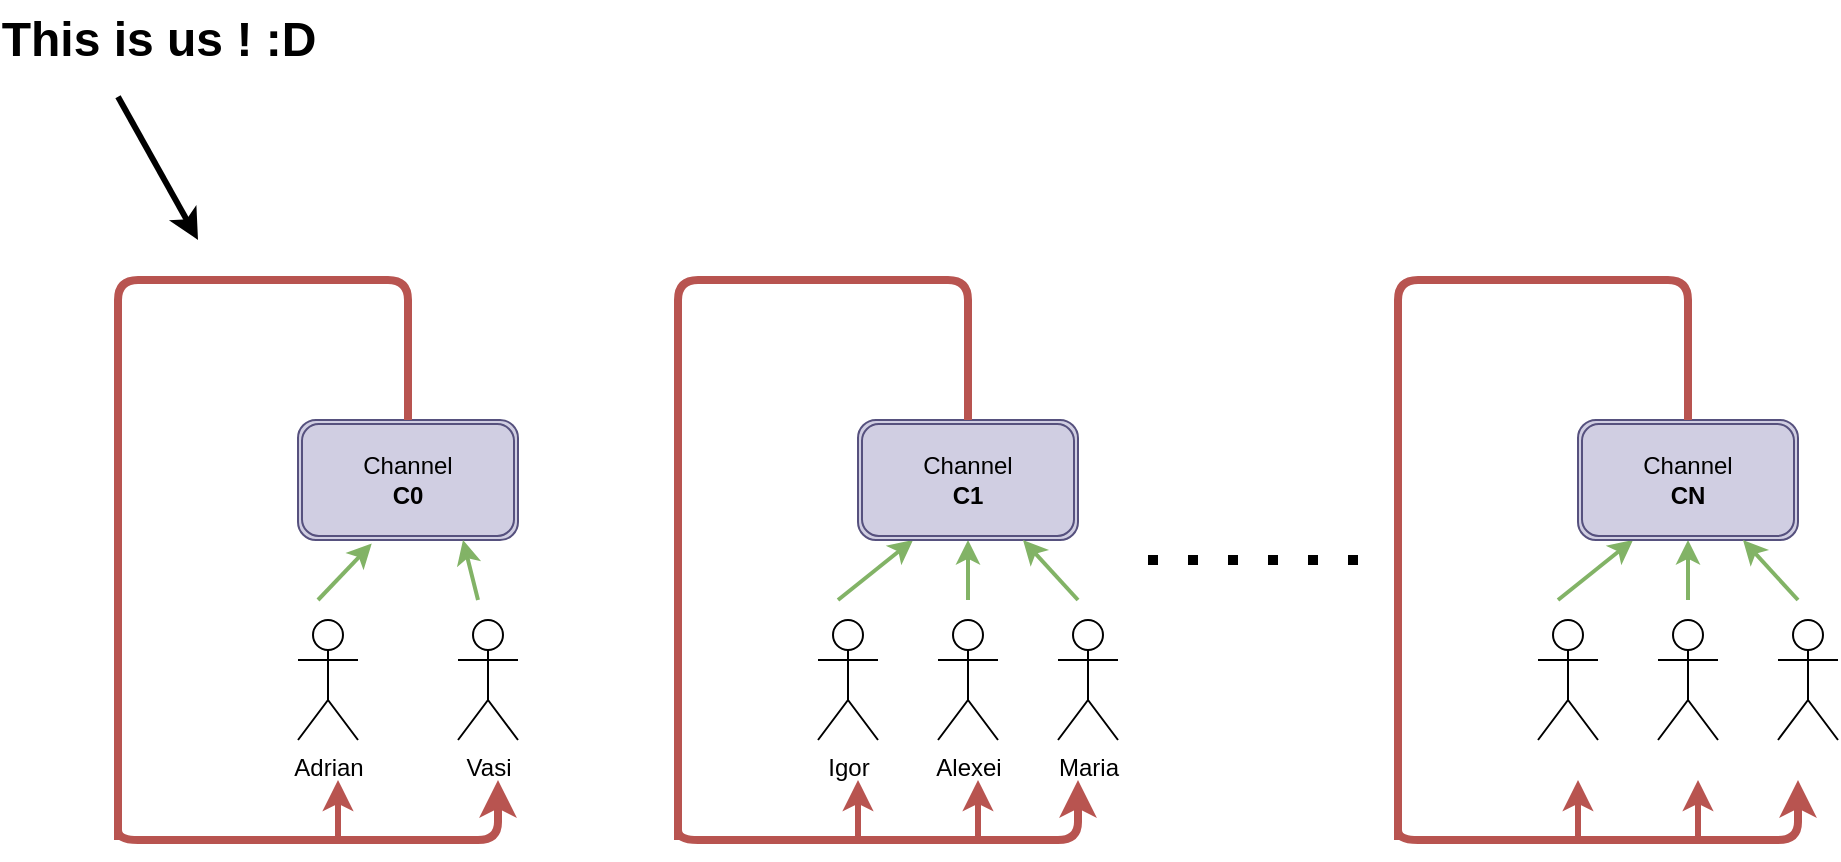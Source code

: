 <mxfile version="14.0.1" type="device"><diagram id="z2fTcZ8MCMzixOPGZ3_H" name="Page-1"><mxGraphModel dx="1038" dy="1648" grid="1" gridSize="10" guides="1" tooltips="1" connect="1" arrows="1" fold="1" page="1" pageScale="1" pageWidth="850" pageHeight="1100" math="0" shadow="0"><root><mxCell id="0"/><mxCell id="1" parent="0"/><mxCell id="9TYIYF7pl11qV4emjWzo-11" value="Igor" style="shape=umlActor;verticalLabelPosition=bottom;verticalAlign=top;html=1;outlineConnect=0;" vertex="1" parent="1"><mxGeometry x="490" y="230" width="30" height="60" as="geometry"/></mxCell><mxCell id="9TYIYF7pl11qV4emjWzo-12" value="Alexei" style="shape=umlActor;verticalLabelPosition=bottom;verticalAlign=top;html=1;outlineConnect=0;" vertex="1" parent="1"><mxGeometry x="550" y="230" width="30" height="60" as="geometry"/></mxCell><mxCell id="9TYIYF7pl11qV4emjWzo-13" value="Maria" style="shape=umlActor;verticalLabelPosition=bottom;verticalAlign=top;html=1;outlineConnect=0;" vertex="1" parent="1"><mxGeometry x="610" y="230" width="30" height="60" as="geometry"/></mxCell><mxCell id="9TYIYF7pl11qV4emjWzo-18" value="" style="endArrow=classic;html=1;entryX=0.25;entryY=1;entryDx=0;entryDy=0;fillColor=#d5e8d4;strokeColor=#82b366;strokeWidth=2;" edge="1" parent="1" target="9TYIYF7pl11qV4emjWzo-29"><mxGeometry width="50" height="50" relative="1" as="geometry"><mxPoint x="500" y="220" as="sourcePoint"/><mxPoint x="555.858" y="105.858" as="targetPoint"/></mxGeometry></mxCell><mxCell id="9TYIYF7pl11qV4emjWzo-19" value="" style="endArrow=classic;html=1;entryX=0.5;entryY=1;entryDx=0;entryDy=0;fillColor=#d5e8d4;strokeColor=#82b366;strokeWidth=2;" edge="1" parent="1" target="9TYIYF7pl11qV4emjWzo-29"><mxGeometry width="50" height="50" relative="1" as="geometry"><mxPoint x="565" y="220" as="sourcePoint"/><mxPoint x="584.142" y="105.858" as="targetPoint"/></mxGeometry></mxCell><mxCell id="9TYIYF7pl11qV4emjWzo-29" value="Channel&lt;br&gt;&lt;b&gt;C1&lt;/b&gt;" style="shape=ext;double=1;rounded=1;whiteSpace=wrap;html=1;fillColor=#d0cee2;strokeColor=#56517e;" vertex="1" parent="1"><mxGeometry x="510" y="130" width="110" height="60" as="geometry"/></mxCell><mxCell id="9TYIYF7pl11qV4emjWzo-31" value="" style="endArrow=classic;html=1;entryX=0.75;entryY=1;entryDx=0;entryDy=0;fillColor=#d5e8d4;strokeColor=#82b366;strokeWidth=2;" edge="1" parent="1" target="9TYIYF7pl11qV4emjWzo-29"><mxGeometry width="50" height="50" relative="1" as="geometry"><mxPoint x="620" y="220" as="sourcePoint"/><mxPoint x="594.142" y="115.858" as="targetPoint"/></mxGeometry></mxCell><mxCell id="9TYIYF7pl11qV4emjWzo-32" value="" style="edgeStyle=elbowEdgeStyle;elbow=vertical;endArrow=none;html=1;strokeWidth=4;exitX=0.5;exitY=0;exitDx=0;exitDy=0;endFill=0;fillColor=#f8cecc;strokeColor=#b85450;" edge="1" parent="1" source="9TYIYF7pl11qV4emjWzo-29"><mxGeometry width="50" height="50" relative="1" as="geometry"><mxPoint x="400" y="160" as="sourcePoint"/><mxPoint x="420" y="340" as="targetPoint"/><Array as="points"><mxPoint x="520" y="60"/></Array></mxGeometry></mxCell><mxCell id="9TYIYF7pl11qV4emjWzo-33" value="" style="edgeStyle=elbowEdgeStyle;elbow=vertical;endArrow=classic;html=1;strokeWidth=4;fillColor=#f8cecc;strokeColor=#b85450;" edge="1" parent="1"><mxGeometry width="50" height="50" relative="1" as="geometry"><mxPoint x="420" y="330" as="sourcePoint"/><mxPoint x="620" y="310" as="targetPoint"/><Array as="points"><mxPoint x="530" y="340"/></Array></mxGeometry></mxCell><mxCell id="9TYIYF7pl11qV4emjWzo-34" value="" style="endArrow=classic;html=1;strokeWidth=3;fillColor=#f8cecc;strokeColor=#b85450;" edge="1" parent="1"><mxGeometry width="50" height="50" relative="1" as="geometry"><mxPoint x="570" y="340" as="sourcePoint"/><mxPoint x="570" y="310" as="targetPoint"/></mxGeometry></mxCell><mxCell id="9TYIYF7pl11qV4emjWzo-35" value="" style="endArrow=classic;html=1;strokeWidth=3;fillColor=#f8cecc;strokeColor=#b85450;" edge="1" parent="1"><mxGeometry width="50" height="50" relative="1" as="geometry"><mxPoint x="510" y="340" as="sourcePoint"/><mxPoint x="510" y="310" as="targetPoint"/></mxGeometry></mxCell><mxCell id="9TYIYF7pl11qV4emjWzo-36" value="Adrian" style="shape=umlActor;verticalLabelPosition=bottom;verticalAlign=top;html=1;outlineConnect=0;" vertex="1" parent="1"><mxGeometry x="230" y="230" width="30" height="60" as="geometry"/></mxCell><mxCell id="9TYIYF7pl11qV4emjWzo-37" value="Vasi" style="shape=umlActor;verticalLabelPosition=bottom;verticalAlign=top;html=1;outlineConnect=0;" vertex="1" parent="1"><mxGeometry x="310" y="230" width="30" height="60" as="geometry"/></mxCell><mxCell id="9TYIYF7pl11qV4emjWzo-39" value="" style="endArrow=classic;html=1;entryX=0.335;entryY=1.03;entryDx=0;entryDy=0;fillColor=#d5e8d4;strokeColor=#82b366;strokeWidth=2;entryPerimeter=0;" edge="1" parent="1" target="9TYIYF7pl11qV4emjWzo-41"><mxGeometry width="50" height="50" relative="1" as="geometry"><mxPoint x="240" y="220" as="sourcePoint"/><mxPoint x="275.858" y="105.858" as="targetPoint"/></mxGeometry></mxCell><mxCell id="9TYIYF7pl11qV4emjWzo-41" value="Channel&lt;br&gt;&lt;b&gt;C0&lt;/b&gt;" style="shape=ext;double=1;rounded=1;whiteSpace=wrap;html=1;fillColor=#d0cee2;strokeColor=#56517e;" vertex="1" parent="1"><mxGeometry x="230" y="130" width="110" height="60" as="geometry"/></mxCell><mxCell id="9TYIYF7pl11qV4emjWzo-42" value="" style="endArrow=classic;html=1;entryX=0.75;entryY=1;entryDx=0;entryDy=0;fillColor=#d5e8d4;strokeColor=#82b366;strokeWidth=2;" edge="1" parent="1" target="9TYIYF7pl11qV4emjWzo-41"><mxGeometry width="50" height="50" relative="1" as="geometry"><mxPoint x="320" y="220" as="sourcePoint"/><mxPoint x="314.142" y="115.858" as="targetPoint"/></mxGeometry></mxCell><mxCell id="9TYIYF7pl11qV4emjWzo-43" value="" style="edgeStyle=elbowEdgeStyle;elbow=vertical;endArrow=none;html=1;strokeWidth=4;exitX=0.5;exitY=0;exitDx=0;exitDy=0;endFill=0;fillColor=#f8cecc;strokeColor=#b85450;" edge="1" parent="1" source="9TYIYF7pl11qV4emjWzo-41"><mxGeometry width="50" height="50" relative="1" as="geometry"><mxPoint x="120" y="160" as="sourcePoint"/><mxPoint x="140" y="340" as="targetPoint"/><Array as="points"><mxPoint x="240" y="60"/></Array></mxGeometry></mxCell><mxCell id="9TYIYF7pl11qV4emjWzo-44" value="" style="edgeStyle=elbowEdgeStyle;elbow=vertical;endArrow=classic;html=1;strokeWidth=4;fillColor=#f8cecc;strokeColor=#b85450;" edge="1" parent="1"><mxGeometry width="50" height="50" relative="1" as="geometry"><mxPoint x="140" y="330" as="sourcePoint"/><mxPoint x="330" y="310" as="targetPoint"/><Array as="points"><mxPoint x="250" y="340"/></Array></mxGeometry></mxCell><mxCell id="9TYIYF7pl11qV4emjWzo-46" value="" style="endArrow=classic;html=1;strokeWidth=3;fillColor=#f8cecc;strokeColor=#b85450;" edge="1" parent="1"><mxGeometry width="50" height="50" relative="1" as="geometry"><mxPoint x="250" y="340" as="sourcePoint"/><mxPoint x="250" y="310" as="targetPoint"/></mxGeometry></mxCell><mxCell id="9TYIYF7pl11qV4emjWzo-49" value="" style="endArrow=classic;html=1;strokeWidth=3;" edge="1" parent="1"><mxGeometry width="50" height="50" relative="1" as="geometry"><mxPoint x="140" y="-31.6" as="sourcePoint"/><mxPoint x="180" y="40" as="targetPoint"/></mxGeometry></mxCell><mxCell id="9TYIYF7pl11qV4emjWzo-50" value="This is us ! :D" style="text;strokeColor=none;fillColor=none;html=1;fontSize=24;fontStyle=1;verticalAlign=middle;align=center;" vertex="1" parent="1"><mxGeometry x="110" y="-80" width="100" height="40" as="geometry"/></mxCell><mxCell id="9TYIYF7pl11qV4emjWzo-62" value="" style="shape=umlActor;verticalLabelPosition=bottom;verticalAlign=top;html=1;outlineConnect=0;" vertex="1" parent="1"><mxGeometry x="850" y="230" width="30" height="60" as="geometry"/></mxCell><mxCell id="9TYIYF7pl11qV4emjWzo-63" value="" style="shape=umlActor;verticalLabelPosition=bottom;verticalAlign=top;html=1;outlineConnect=0;" vertex="1" parent="1"><mxGeometry x="910" y="230" width="30" height="60" as="geometry"/></mxCell><mxCell id="9TYIYF7pl11qV4emjWzo-64" value="" style="shape=umlActor;verticalLabelPosition=bottom;verticalAlign=top;html=1;outlineConnect=0;" vertex="1" parent="1"><mxGeometry x="970" y="230" width="30" height="60" as="geometry"/></mxCell><mxCell id="9TYIYF7pl11qV4emjWzo-65" value="" style="endArrow=classic;html=1;entryX=0.25;entryY=1;entryDx=0;entryDy=0;fillColor=#d5e8d4;strokeColor=#82b366;strokeWidth=2;" edge="1" parent="1" target="9TYIYF7pl11qV4emjWzo-67"><mxGeometry width="50" height="50" relative="1" as="geometry"><mxPoint x="860" y="220" as="sourcePoint"/><mxPoint x="915.858" y="105.858" as="targetPoint"/></mxGeometry></mxCell><mxCell id="9TYIYF7pl11qV4emjWzo-66" value="" style="endArrow=classic;html=1;entryX=0.5;entryY=1;entryDx=0;entryDy=0;fillColor=#d5e8d4;strokeColor=#82b366;strokeWidth=2;" edge="1" parent="1" target="9TYIYF7pl11qV4emjWzo-67"><mxGeometry width="50" height="50" relative="1" as="geometry"><mxPoint x="925" y="220" as="sourcePoint"/><mxPoint x="944.142" y="105.858" as="targetPoint"/></mxGeometry></mxCell><mxCell id="9TYIYF7pl11qV4emjWzo-67" value="Channel&lt;br&gt;&lt;b&gt;CN&lt;/b&gt;" style="shape=ext;double=1;rounded=1;whiteSpace=wrap;html=1;fillColor=#d0cee2;strokeColor=#56517e;" vertex="1" parent="1"><mxGeometry x="870" y="130" width="110" height="60" as="geometry"/></mxCell><mxCell id="9TYIYF7pl11qV4emjWzo-68" value="" style="endArrow=classic;html=1;entryX=0.75;entryY=1;entryDx=0;entryDy=0;fillColor=#d5e8d4;strokeColor=#82b366;strokeWidth=2;" edge="1" parent="1" target="9TYIYF7pl11qV4emjWzo-67"><mxGeometry width="50" height="50" relative="1" as="geometry"><mxPoint x="980" y="220" as="sourcePoint"/><mxPoint x="954.142" y="115.858" as="targetPoint"/></mxGeometry></mxCell><mxCell id="9TYIYF7pl11qV4emjWzo-69" value="" style="edgeStyle=elbowEdgeStyle;elbow=vertical;endArrow=none;html=1;strokeWidth=4;exitX=0.5;exitY=0;exitDx=0;exitDy=0;endFill=0;fillColor=#f8cecc;strokeColor=#b85450;" edge="1" parent="1" source="9TYIYF7pl11qV4emjWzo-67"><mxGeometry width="50" height="50" relative="1" as="geometry"><mxPoint x="760" y="160" as="sourcePoint"/><mxPoint x="780" y="340" as="targetPoint"/><Array as="points"><mxPoint x="870" y="60"/><mxPoint x="880" y="60"/></Array></mxGeometry></mxCell><mxCell id="9TYIYF7pl11qV4emjWzo-70" value="" style="edgeStyle=elbowEdgeStyle;elbow=vertical;endArrow=classic;html=1;strokeWidth=4;fillColor=#f8cecc;strokeColor=#b85450;" edge="1" parent="1"><mxGeometry width="50" height="50" relative="1" as="geometry"><mxPoint x="780" y="330" as="sourcePoint"/><mxPoint x="980" y="310" as="targetPoint"/><Array as="points"><mxPoint x="890" y="340"/></Array></mxGeometry></mxCell><mxCell id="9TYIYF7pl11qV4emjWzo-71" value="" style="endArrow=classic;html=1;strokeWidth=3;fillColor=#f8cecc;strokeColor=#b85450;" edge="1" parent="1"><mxGeometry width="50" height="50" relative="1" as="geometry"><mxPoint x="930" y="340" as="sourcePoint"/><mxPoint x="930" y="310" as="targetPoint"/></mxGeometry></mxCell><mxCell id="9TYIYF7pl11qV4emjWzo-72" value="" style="endArrow=classic;html=1;strokeWidth=3;fillColor=#f8cecc;strokeColor=#b85450;" edge="1" parent="1"><mxGeometry width="50" height="50" relative="1" as="geometry"><mxPoint x="870" y="340" as="sourcePoint"/><mxPoint x="870" y="310" as="targetPoint"/></mxGeometry></mxCell><mxCell id="9TYIYF7pl11qV4emjWzo-80" value="" style="endArrow=none;dashed=1;html=1;dashPattern=1 3;strokeWidth=5;" edge="1" parent="1"><mxGeometry width="50" height="50" relative="1" as="geometry"><mxPoint x="760" y="200" as="sourcePoint"/><mxPoint x="640" y="200" as="targetPoint"/></mxGeometry></mxCell></root></mxGraphModel></diagram></mxfile>